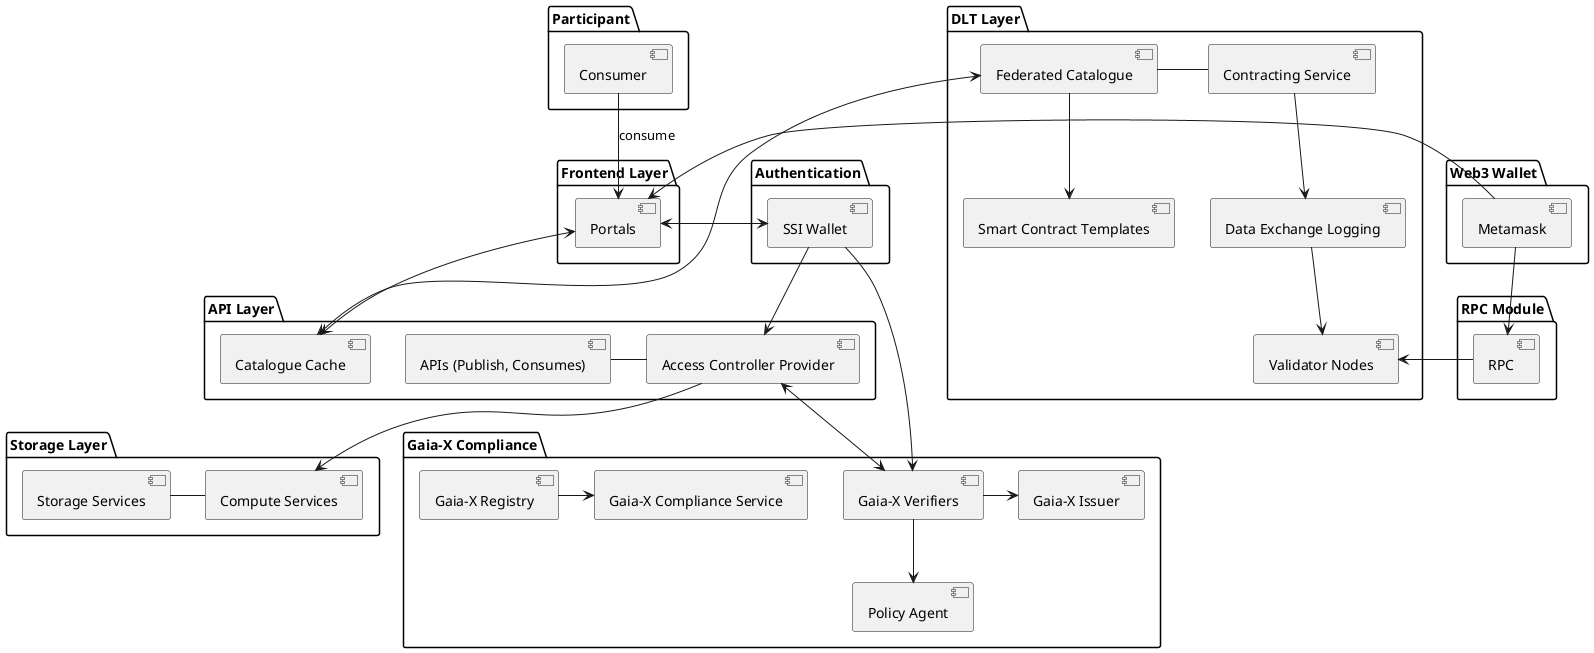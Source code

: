@startuml
top to bottom direction
package "Participant" {
  [Consumer]
}
package "Frontend Layer" {
  [Portals]
}
package "Web3 Wallet" {
  [Metamask]
}
package "RPC Module" {
  [RPC]
}
package "Authentication" {
  [SSI Wallet]
}
package "API Layer" {
  [APIs (Publish, Consumes)] - [Access Controller Provider]
  [Catalogue Cache]
}
package "Storage Layer" {
  [Storage Services] - [Compute Services]
[Access Controller Provider]-d->[Compute Services]
}
package "DLT Layer" {
  [Contracting Service] - [Federated Catalogue]
  [Contracting Service]-down->[Data Exchange Logging]
  [Data Exchange Logging] -down-> [Validator Nodes]
  [Federated Catalogue] -down-> [Smart Contract Templates]
}
package "Gaia-X Compliance" {
  [Gaia-X Verifiers] -down-> [Policy Agent]
  [Gaia-X Verifiers]-right->[Gaia-X Issuer]
  [Gaia-X Registry] -right-> [Gaia-X Compliance Service]
}

Consumer -d-> Portals : consume
Metamask -r-> Portals
Metamask -d-> RPC
RPC -r-> [Validator Nodes]
Portals -r-> [SSI Wallet]
[SSI Wallet] -r-> [Access Controller Provider]
[SSI Wallet] -r-> Portals
Portals <-d-> [Catalogue Cache]
[Federated Catalogue] <-d-> [Catalogue Cache]
[Access Controller Provider] <-d-> [Gaia-X Verifiers]
[SSI Wallet] -d-> [Gaia-X Verifiers]

@enduml